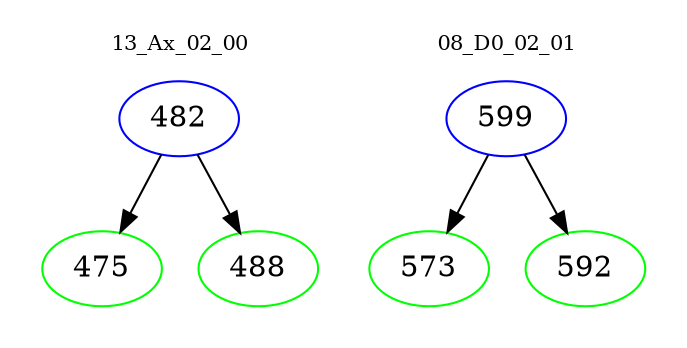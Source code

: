 digraph{
subgraph cluster_0 {
color = white
label = "13_Ax_02_00";
fontsize=10;
T0_482 [label="482", color="blue"]
T0_482 -> T0_475 [color="black"]
T0_475 [label="475", color="green"]
T0_482 -> T0_488 [color="black"]
T0_488 [label="488", color="green"]
}
subgraph cluster_1 {
color = white
label = "08_D0_02_01";
fontsize=10;
T1_599 [label="599", color="blue"]
T1_599 -> T1_573 [color="black"]
T1_573 [label="573", color="green"]
T1_599 -> T1_592 [color="black"]
T1_592 [label="592", color="green"]
}
}
